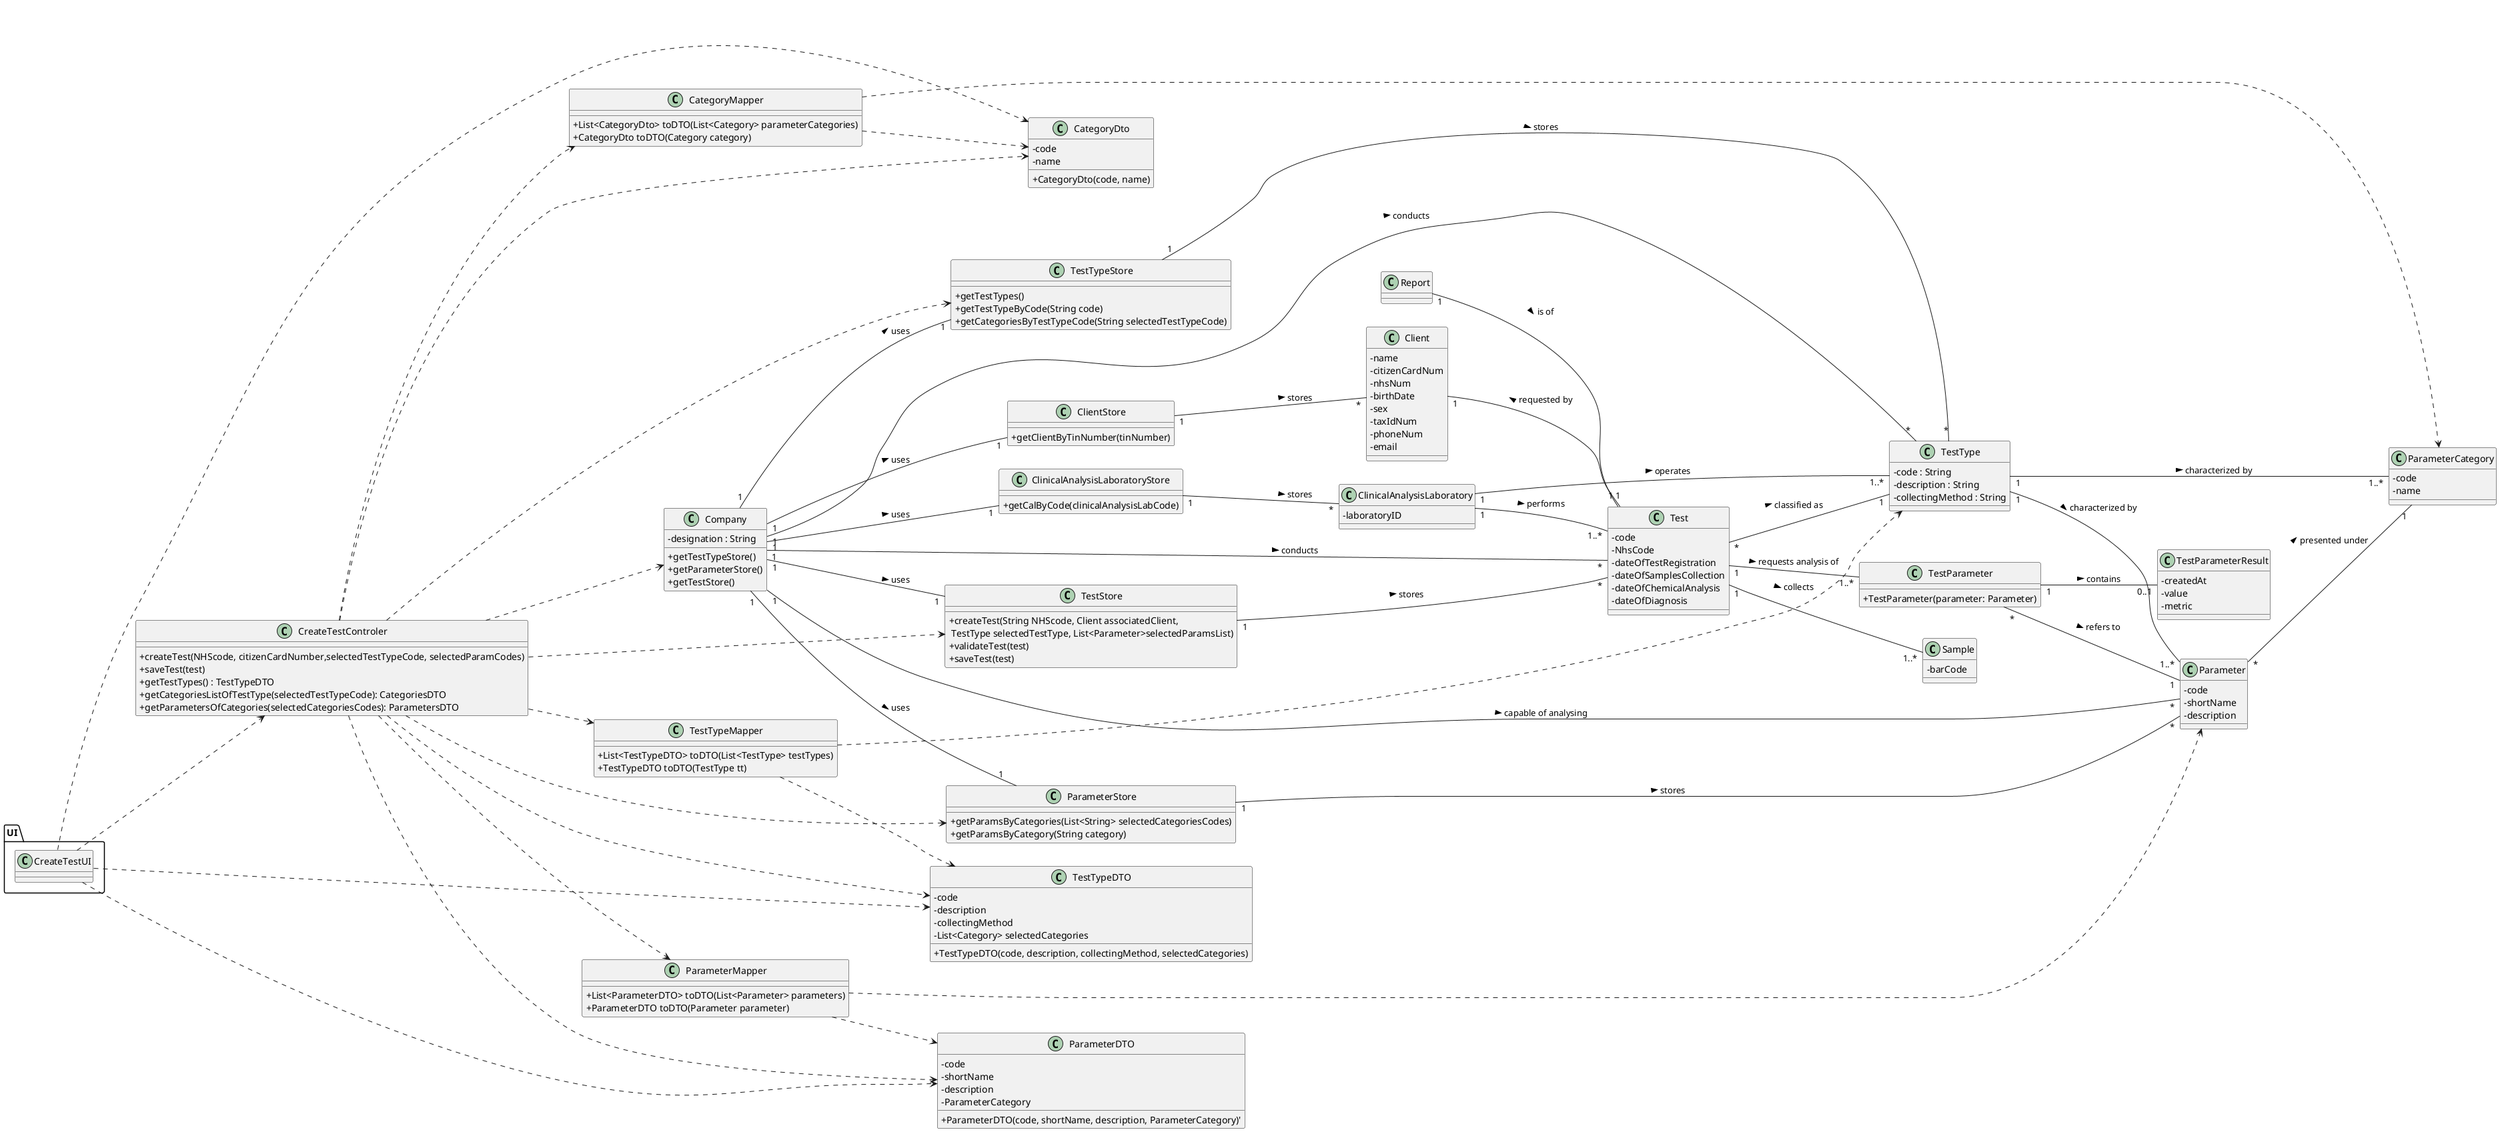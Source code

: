 @startuml
skinparam classAttributeIconSize 0
left to right direction

/'skinparam linetype ortho'/
package UI <<Folder>> {
  class CreateTestUI{
  }
}


/'package Domain <<Folder>> {
    package Model <<Folder>> {'/
        class Report{}

        class ClinicalAnalysisLaboratory{
        - laboratoryID
        }

        class TestParameter{
            +TestParameter(parameter: Parameter)
        }
        class TestParameterResult{
        - createdAt
        - value
        - metric
        }
        class TestType {
        - code : String
        - description : String
        - collectingMethod : String
        }

        class Test{
            - code
            - NhsCode
            - dateOfTestRegistration
            - dateOfSamplesCollection
            - dateOfChemicalAnalysis
            - dateOfDiagnosis
        }

        class Sample{
            - barCode
        }

        class Parameter {
          -code
          -shortName
          -description
        }

        class Company {
            -designation : String
            +getTestTypeStore()
            +getParameterStore()
            +getTestStore()
        }

        class ParameterCategory{
            -code
            -name
        }
        class Client{
        - name
        - citizenCardNum
        - nhsNum
        - birthDate
        - sex
        - taxIdNum
        - phoneNum
        - email
        }

/'    }'/
/'    package Stores <<Folder>> {'/
        class ParameterStore {
            +getParamsByCategories(List<String> selectedCategoriesCodes)
            +getParamsByCategory(String category)
        }

        class TestTypeStore {
               +getTestTypes()
               +getTestTypeByCode(String code)
               +getCategoriesByTestTypeCode(String selectedTestTypeCode)
            }

        class ClientStore {
           +getClientByTinNumber(tinNumber)
        }


        class TestStore {
            +createTest(String NHScode, Client associatedClient,\n TestType selectedTestType, List<Parameter>selectedParamsList)
            +validateTest(test)
            +saveTest(test)
        }

        class ClinicalAnalysisLaboratoryStore {
            +getCalByCode(clinicalAnalysisLabCode)
        }

/'    }
}'/

/'package Controller <<Folder>>{'/
    class CreateTestControler{
    +createTest(NHScode, citizenCardNumber,selectedTestTypeCode, selectedParamCodes)
    +saveTest(test)
    +getTestTypes() : TestTypeDTO
    +getCategoriesListOfTestType(selectedTestTypeCode): CategoriesDTO
    +getParametersOfCategories(selectedCategoriesCodes): ParametersDTO
    }
/'}'/

/'package DTO <<Folder>>{'/
    class TestTypeDTO {
    -code
    -description
    -collectingMethod
    -List<Category> selectedCategories
    +TestTypeDTO(code, description, collectingMethod, selectedCategories)
    }

    class CategoryDto {
    -code
    -name
    +CategoryDto(code, name)
    }

    class ParameterDTO {
    -code
    -shortName
    -description
    -ParameterCategory
    +ParameterDTO(code, shortName, description, ParameterCategory)'
    }

/'}'/

/'package Mappers <<Folder>>{'/
    class TestTypeMapper {
        +List<TestTypeDTO> toDTO(List<TestType> testTypes)
        +TestTypeDTO toDTO(TestType tt)
    }
    class CategoryMapper{
        +List<CategoryDto> toDTO(List<Category> parameterCategories)
        +CategoryDto toDTO(Category category)
    }
    class ParameterMapper {
        +List<ParameterDTO> toDTO(List<Parameter> parameters)
        +ParameterDTO toDTO(Parameter parameter)
    }

/'}'/

Client -[hidden]-|> Test
CreateTestControler -[hidden]-|> Test
ClinicalAnalysisLaboratory -[hidden]-|> Test

CreateTestUI ..> CreateTestControler
CreateTestUI ..> CategoryDto
CreateTestUI ..> ParameterDTO
CreateTestUI ..> TestTypeDTO
CategoryMapper ..> CategoryDto
CategoryMapper ..> ParameterCategory
ParameterMapper ..> ParameterDTO
ParameterMapper ..> Parameter
TestTypeMapper ..> TestTypeDTO
TestTypeMapper ..> TestType
CreateTestControler ..> Company
CreateTestControler ..> CategoryMapper
CreateTestControler ..> CategoryDto
CreateTestControler ..> ParameterMapper
CreateTestControler ..> ParameterDTO
CreateTestControler ..> TestTypeMapper
CreateTestControler ..> TestTypeDTO
CreateTestControler ..> ParameterStore
CreateTestControler ..> TestTypeStore
CreateTestControler ..> TestStore
TestTypeStore "1" -- "*" TestType : stores >
ClientStore "1" -- "*" Client : stores >
TestStore "1" -- "*" Test : stores >
ParameterStore "1" -- "*" Parameter : stores >
ClinicalAnalysisLaboratoryStore "1" -- "*" ClinicalAnalysisLaboratory : stores >
Company "1" -- "1" ParameterStore : uses >
Company "1" -- "1" TestTypeStore : uses >
Company "1" -- "1" TestStore : uses >
Company "1" -- "1" ClientStore : uses >
Company "1" -- "1" ClinicalAnalysisLaboratoryStore : uses >
TestType "1" -- "1..*" Parameter : characterized by >
Company "1" -- "*" TestType : conducts >
Company "1" -- "*" Test : conducts >
Company "1" -- "*" Parameter : capable of analysing >
Test "*" -- "1" TestType : classified as >
Test "1" -- "1..*" TestParameter : requests analysis of >
TestParameter "*" -- "1" Parameter : refers to >
TestParameter "1" -- "0..1" TestParameterResult : contains >
Test "1" -- "1..*" Sample : collects >
Client "1" -- "1" Test : requested by <
Parameter "*" -- "1" ParameterCategory: presented under >
TestType "1" -- "1..*" ParameterCategory : characterized by >
Report "1" -- "1" Test : is of >
ClinicalAnalysisLaboratory "1" - "1..*" TestType : operates >
ClinicalAnalysisLaboratory "1" - "1..*" Test : performs >

@enduml